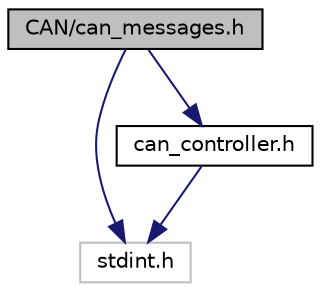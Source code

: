 digraph "CAN/can_messages.h"
{
 // LATEX_PDF_SIZE
  edge [fontname="Helvetica",fontsize="10",labelfontname="Helvetica",labelfontsize="10"];
  node [fontname="Helvetica",fontsize="10",shape=record];
  Node1 [label="CAN/can_messages.h",height=0.2,width=0.4,color="black", fillcolor="grey75", style="filled", fontcolor="black",tooltip="The ids and content of the can frames."];
  Node1 -> Node2 [color="midnightblue",fontsize="10",style="solid",fontname="Helvetica"];
  Node2 [label="stdint.h",height=0.2,width=0.4,color="grey75", fillcolor="white", style="filled",tooltip=" "];
  Node1 -> Node3 [color="midnightblue",fontsize="10",style="solid",fontname="Helvetica"];
  Node3 [label="can_controller.h",height=0.2,width=0.4,color="black", fillcolor="white", style="filled",URL="$can__controller_8h.html",tooltip="Init, send and receive can frames for ATSAM3X8E."];
  Node3 -> Node2 [color="midnightblue",fontsize="10",style="solid",fontname="Helvetica"];
}
